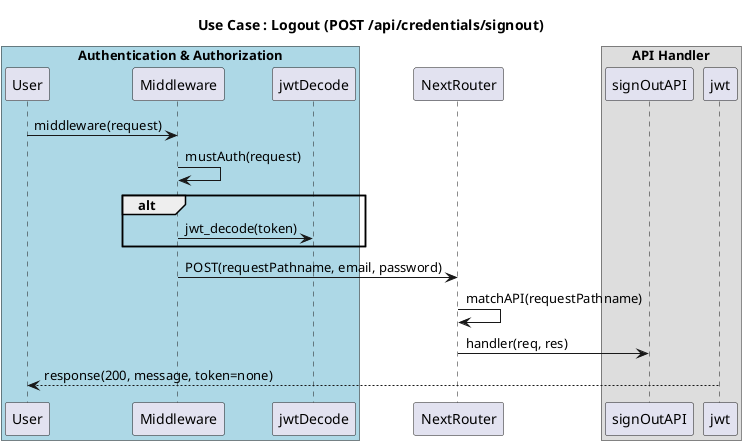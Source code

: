 @startuml
title Use Case : Logout (POST /api/credentials/signout)

box "Authentication & Authorization" #Lightblue
User -> Middleware : middleware(request)
Middleware -> Middleware : mustAuth(request)
alt 
Middleware -> jwtDecode : jwt_decode(token)
end alt
end box

Middleware -> NextRouter : POST(requestPathname, email, password)
NextRouter -> NextRouter : matchAPI(requestPathname)

box "API Handler"
NextRouter -> signOutAPI : handler(req, res)
'TODO: apply logout
jwt --> User : response(200, message, token=none)
end box

@enduml